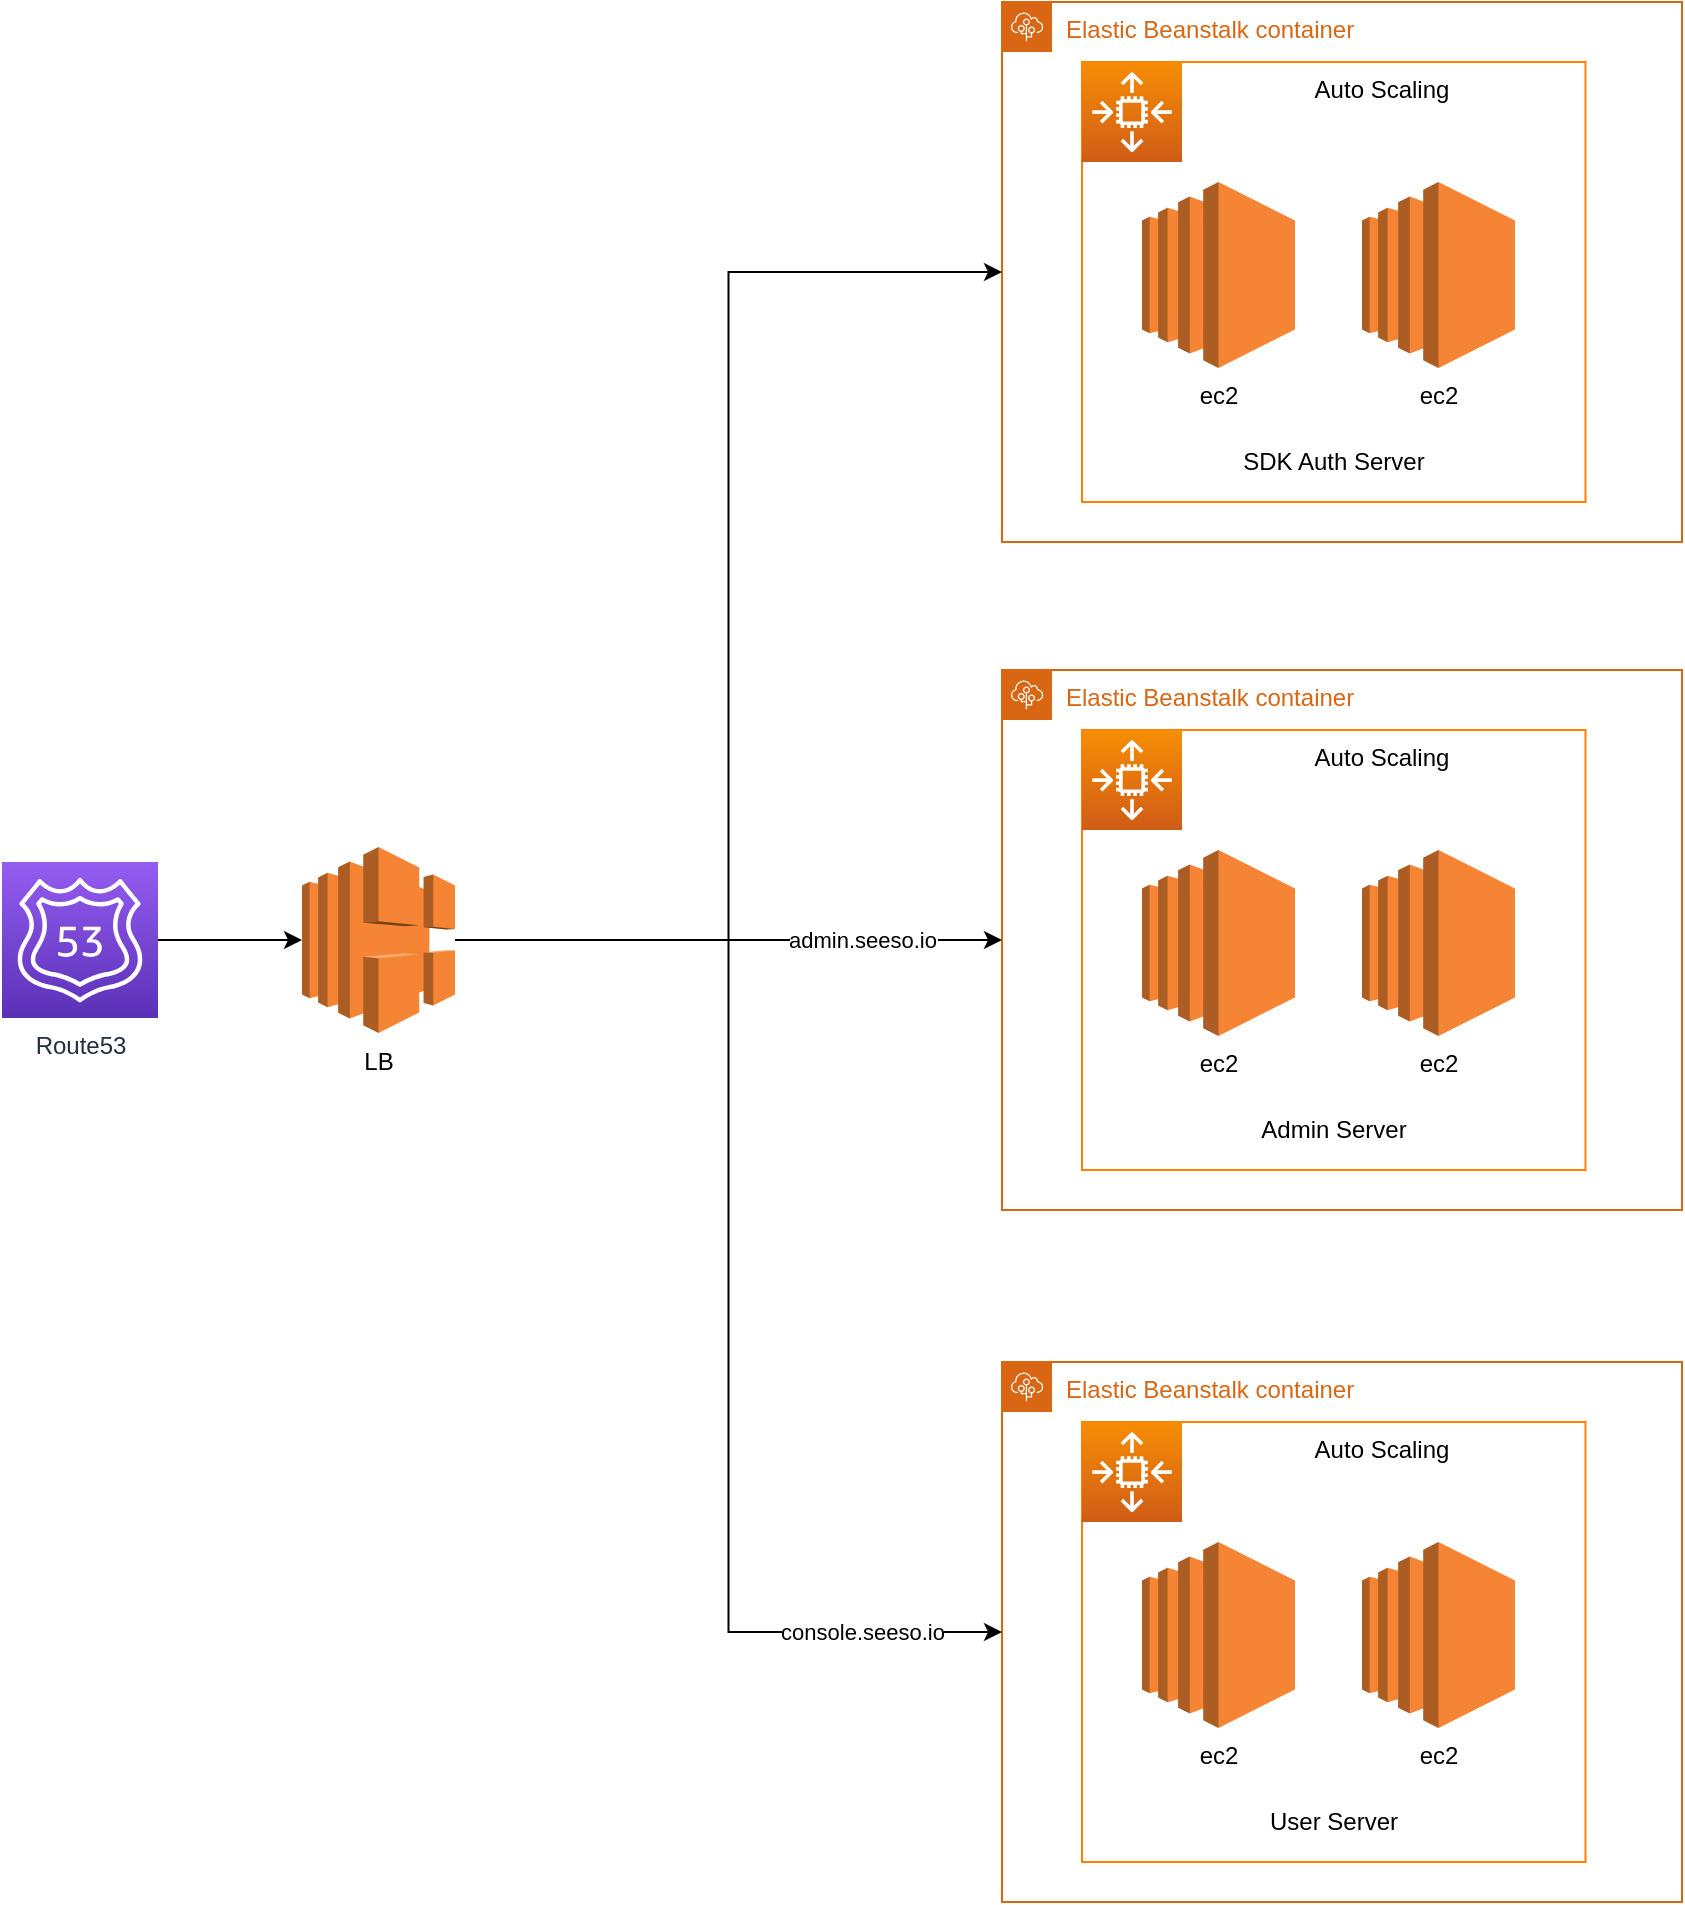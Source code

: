 <mxfile version="15.3.8" type="github">
  <diagram id="Ags1phsDS0aTwdxZoQtE" name="Page-1">
    <mxGraphModel dx="9507" dy="5333" grid="1" gridSize="10" guides="1" tooltips="1" connect="1" arrows="1" fold="1" page="1" pageScale="1" pageWidth="1600" pageHeight="1200" math="0" shadow="0">
      <root>
        <mxCell id="0" />
        <mxCell id="1" parent="0" />
        <mxCell id="wnBwBd8DrcGJJynO4ClW-9" value="Auto Scaling" style="group" vertex="1" connectable="0" parent="1">
          <mxGeometry x="580" y="90" width="300" height="240" as="geometry" />
        </mxCell>
        <mxCell id="wnBwBd8DrcGJJynO4ClW-8" value="" style="rounded=0;whiteSpace=wrap;html=1;strokeColor=#FF8000;fillColor=none;" vertex="1" parent="wnBwBd8DrcGJJynO4ClW-9">
          <mxGeometry width="251.75" height="220" as="geometry" />
        </mxCell>
        <mxCell id="wnBwBd8DrcGJJynO4ClW-5" value="" style="sketch=0;points=[[0,0,0],[0.25,0,0],[0.5,0,0],[0.75,0,0],[1,0,0],[0,1,0],[0.25,1,0],[0.5,1,0],[0.75,1,0],[1,1,0],[0,0.25,0],[0,0.5,0],[0,0.75,0],[1,0.25,0],[1,0.5,0],[1,0.75,0]];outlineConnect=0;fontColor=#232F3E;gradientColor=#F78E04;gradientDirection=north;fillColor=#D05C17;strokeColor=#ffffff;dashed=0;verticalLabelPosition=bottom;verticalAlign=top;align=center;html=1;fontSize=12;fontStyle=0;aspect=fixed;shape=mxgraph.aws4.resourceIcon;resIcon=mxgraph.aws4.auto_scaling2;" vertex="1" parent="wnBwBd8DrcGJJynO4ClW-9">
          <mxGeometry width="50" height="50" as="geometry" />
        </mxCell>
        <mxCell id="wnBwBd8DrcGJJynO4ClW-11" value="Elastic Beanstalk container" style="points=[[0,0],[0.25,0],[0.5,0],[0.75,0],[1,0],[1,0.25],[1,0.5],[1,0.75],[1,1],[0.75,1],[0.5,1],[0.25,1],[0,1],[0,0.75],[0,0.5],[0,0.25]];outlineConnect=0;gradientColor=none;html=1;whiteSpace=wrap;fontSize=12;fontStyle=0;shape=mxgraph.aws4.group;grIcon=mxgraph.aws4.group_elastic_beanstalk;strokeColor=#D86613;fillColor=none;verticalAlign=top;align=left;spacingLeft=30;fontColor=#D86613;dashed=0;" vertex="1" parent="wnBwBd8DrcGJJynO4ClW-9">
          <mxGeometry x="-40" y="-30" width="340" height="270" as="geometry" />
        </mxCell>
        <mxCell id="wnBwBd8DrcGJJynO4ClW-10" value="&lt;span&gt;SDK Auth Server&lt;/span&gt;" style="text;html=1;strokeColor=none;fillColor=none;align=center;verticalAlign=middle;whiteSpace=wrap;rounded=0;" vertex="1" parent="wnBwBd8DrcGJJynO4ClW-9">
          <mxGeometry x="70.88" y="190" width="110" height="20" as="geometry" />
        </mxCell>
        <mxCell id="wnBwBd8DrcGJJynO4ClW-4" value="ec2" style="outlineConnect=0;dashed=0;verticalLabelPosition=bottom;verticalAlign=top;align=center;html=1;shape=mxgraph.aws3.ec2;fillColor=#F58534;gradientColor=none;" vertex="1" parent="1">
          <mxGeometry x="610" y="150" width="76.5" height="93" as="geometry" />
        </mxCell>
        <mxCell id="wnBwBd8DrcGJJynO4ClW-7" value="ec2" style="outlineConnect=0;dashed=0;verticalLabelPosition=bottom;verticalAlign=top;align=center;html=1;shape=mxgraph.aws3.ec2;fillColor=#F58534;gradientColor=none;" vertex="1" parent="1">
          <mxGeometry x="720" y="150" width="76.5" height="93" as="geometry" />
        </mxCell>
        <mxCell id="wnBwBd8DrcGJJynO4ClW-29" value="" style="edgeStyle=orthogonalEdgeStyle;rounded=0;orthogonalLoop=1;jettySize=auto;html=1;" edge="1" parent="1" source="wnBwBd8DrcGJJynO4ClW-13" target="wnBwBd8DrcGJJynO4ClW-28">
          <mxGeometry relative="1" as="geometry" />
        </mxCell>
        <mxCell id="wnBwBd8DrcGJJynO4ClW-13" value="Route53" style="sketch=0;points=[[0,0,0],[0.25,0,0],[0.5,0,0],[0.75,0,0],[1,0,0],[0,1,0],[0.25,1,0],[0.5,1,0],[0.75,1,0],[1,1,0],[0,0.25,0],[0,0.5,0],[0,0.75,0],[1,0.25,0],[1,0.5,0],[1,0.75,0]];outlineConnect=0;fontColor=#232F3E;gradientColor=#945DF2;gradientDirection=north;fillColor=#5A30B5;strokeColor=#ffffff;dashed=0;verticalLabelPosition=bottom;verticalAlign=top;align=center;html=1;fontSize=12;fontStyle=0;aspect=fixed;shape=mxgraph.aws4.resourceIcon;resIcon=mxgraph.aws4.route_53;" vertex="1" parent="1">
          <mxGeometry x="40" y="490" width="78" height="78" as="geometry" />
        </mxCell>
        <mxCell id="wnBwBd8DrcGJJynO4ClW-14" value="Auto Scaling" style="group" vertex="1" connectable="0" parent="1">
          <mxGeometry x="580" y="424" width="300" height="240" as="geometry" />
        </mxCell>
        <mxCell id="wnBwBd8DrcGJJynO4ClW-15" value="" style="rounded=0;whiteSpace=wrap;html=1;strokeColor=#FF8000;fillColor=none;" vertex="1" parent="wnBwBd8DrcGJJynO4ClW-14">
          <mxGeometry width="251.75" height="220" as="geometry" />
        </mxCell>
        <mxCell id="wnBwBd8DrcGJJynO4ClW-16" value="" style="sketch=0;points=[[0,0,0],[0.25,0,0],[0.5,0,0],[0.75,0,0],[1,0,0],[0,1,0],[0.25,1,0],[0.5,1,0],[0.75,1,0],[1,1,0],[0,0.25,0],[0,0.5,0],[0,0.75,0],[1,0.25,0],[1,0.5,0],[1,0.75,0]];outlineConnect=0;fontColor=#232F3E;gradientColor=#F78E04;gradientDirection=north;fillColor=#D05C17;strokeColor=#ffffff;dashed=0;verticalLabelPosition=bottom;verticalAlign=top;align=center;html=1;fontSize=12;fontStyle=0;aspect=fixed;shape=mxgraph.aws4.resourceIcon;resIcon=mxgraph.aws4.auto_scaling2;" vertex="1" parent="wnBwBd8DrcGJJynO4ClW-14">
          <mxGeometry width="50" height="50" as="geometry" />
        </mxCell>
        <mxCell id="wnBwBd8DrcGJJynO4ClW-17" value="Elastic Beanstalk container" style="points=[[0,0],[0.25,0],[0.5,0],[0.75,0],[1,0],[1,0.25],[1,0.5],[1,0.75],[1,1],[0.75,1],[0.5,1],[0.25,1],[0,1],[0,0.75],[0,0.5],[0,0.25]];outlineConnect=0;gradientColor=none;html=1;whiteSpace=wrap;fontSize=12;fontStyle=0;shape=mxgraph.aws4.group;grIcon=mxgraph.aws4.group_elastic_beanstalk;strokeColor=#D86613;fillColor=none;verticalAlign=top;align=left;spacingLeft=30;fontColor=#D86613;dashed=0;" vertex="1" parent="wnBwBd8DrcGJJynO4ClW-14">
          <mxGeometry x="-40" y="-30" width="340" height="270" as="geometry" />
        </mxCell>
        <mxCell id="wnBwBd8DrcGJJynO4ClW-18" value="&lt;span&gt;Admin Server&lt;/span&gt;" style="text;html=1;strokeColor=none;fillColor=none;align=center;verticalAlign=middle;whiteSpace=wrap;rounded=0;" vertex="1" parent="wnBwBd8DrcGJJynO4ClW-14">
          <mxGeometry x="70.88" y="190" width="110" height="20" as="geometry" />
        </mxCell>
        <mxCell id="wnBwBd8DrcGJJynO4ClW-19" value="ec2" style="outlineConnect=0;dashed=0;verticalLabelPosition=bottom;verticalAlign=top;align=center;html=1;shape=mxgraph.aws3.ec2;fillColor=#F58534;gradientColor=none;" vertex="1" parent="1">
          <mxGeometry x="610" y="484" width="76.5" height="93" as="geometry" />
        </mxCell>
        <mxCell id="wnBwBd8DrcGJJynO4ClW-20" value="ec2" style="outlineConnect=0;dashed=0;verticalLabelPosition=bottom;verticalAlign=top;align=center;html=1;shape=mxgraph.aws3.ec2;fillColor=#F58534;gradientColor=none;" vertex="1" parent="1">
          <mxGeometry x="720" y="484" width="76.5" height="93" as="geometry" />
        </mxCell>
        <mxCell id="wnBwBd8DrcGJJynO4ClW-21" value="Auto Scaling" style="group" vertex="1" connectable="0" parent="1">
          <mxGeometry x="580" y="770" width="300" height="240" as="geometry" />
        </mxCell>
        <mxCell id="wnBwBd8DrcGJJynO4ClW-22" value="" style="rounded=0;whiteSpace=wrap;html=1;strokeColor=#FF8000;fillColor=none;" vertex="1" parent="wnBwBd8DrcGJJynO4ClW-21">
          <mxGeometry width="251.75" height="220" as="geometry" />
        </mxCell>
        <mxCell id="wnBwBd8DrcGJJynO4ClW-23" value="" style="sketch=0;points=[[0,0,0],[0.25,0,0],[0.5,0,0],[0.75,0,0],[1,0,0],[0,1,0],[0.25,1,0],[0.5,1,0],[0.75,1,0],[1,1,0],[0,0.25,0],[0,0.5,0],[0,0.75,0],[1,0.25,0],[1,0.5,0],[1,0.75,0]];outlineConnect=0;fontColor=#232F3E;gradientColor=#F78E04;gradientDirection=north;fillColor=#D05C17;strokeColor=#ffffff;dashed=0;verticalLabelPosition=bottom;verticalAlign=top;align=center;html=1;fontSize=12;fontStyle=0;aspect=fixed;shape=mxgraph.aws4.resourceIcon;resIcon=mxgraph.aws4.auto_scaling2;" vertex="1" parent="wnBwBd8DrcGJJynO4ClW-21">
          <mxGeometry width="50" height="50" as="geometry" />
        </mxCell>
        <mxCell id="wnBwBd8DrcGJJynO4ClW-24" value="Elastic Beanstalk container" style="points=[[0,0],[0.25,0],[0.5,0],[0.75,0],[1,0],[1,0.25],[1,0.5],[1,0.75],[1,1],[0.75,1],[0.5,1],[0.25,1],[0,1],[0,0.75],[0,0.5],[0,0.25]];outlineConnect=0;gradientColor=none;html=1;whiteSpace=wrap;fontSize=12;fontStyle=0;shape=mxgraph.aws4.group;grIcon=mxgraph.aws4.group_elastic_beanstalk;strokeColor=#D86613;fillColor=none;verticalAlign=top;align=left;spacingLeft=30;fontColor=#D86613;dashed=0;" vertex="1" parent="wnBwBd8DrcGJJynO4ClW-21">
          <mxGeometry x="-40" y="-30" width="340" height="270" as="geometry" />
        </mxCell>
        <mxCell id="wnBwBd8DrcGJJynO4ClW-25" value="&lt;span&gt;User Server&lt;/span&gt;" style="text;html=1;strokeColor=none;fillColor=none;align=center;verticalAlign=middle;whiteSpace=wrap;rounded=0;" vertex="1" parent="wnBwBd8DrcGJJynO4ClW-21">
          <mxGeometry x="70.88" y="190" width="110" height="20" as="geometry" />
        </mxCell>
        <mxCell id="wnBwBd8DrcGJJynO4ClW-26" value="ec2" style="outlineConnect=0;dashed=0;verticalLabelPosition=bottom;verticalAlign=top;align=center;html=1;shape=mxgraph.aws3.ec2;fillColor=#F58534;gradientColor=none;" vertex="1" parent="1">
          <mxGeometry x="610" y="830" width="76.5" height="93" as="geometry" />
        </mxCell>
        <mxCell id="wnBwBd8DrcGJJynO4ClW-27" value="ec2" style="outlineConnect=0;dashed=0;verticalLabelPosition=bottom;verticalAlign=top;align=center;html=1;shape=mxgraph.aws3.ec2;fillColor=#F58534;gradientColor=none;" vertex="1" parent="1">
          <mxGeometry x="720" y="830" width="76.5" height="93" as="geometry" />
        </mxCell>
        <mxCell id="wnBwBd8DrcGJJynO4ClW-30" style="edgeStyle=orthogonalEdgeStyle;rounded=0;orthogonalLoop=1;jettySize=auto;html=1;entryX=0;entryY=0.5;entryDx=0;entryDy=0;" edge="1" parent="1" source="wnBwBd8DrcGJJynO4ClW-28" target="wnBwBd8DrcGJJynO4ClW-11">
          <mxGeometry relative="1" as="geometry" />
        </mxCell>
        <mxCell id="wnBwBd8DrcGJJynO4ClW-31" value="admin.seeso.io" style="edgeStyle=orthogonalEdgeStyle;rounded=0;orthogonalLoop=1;jettySize=auto;html=1;" edge="1" parent="1" source="wnBwBd8DrcGJJynO4ClW-28" target="wnBwBd8DrcGJJynO4ClW-17">
          <mxGeometry x="0.488" relative="1" as="geometry">
            <mxPoint as="offset" />
          </mxGeometry>
        </mxCell>
        <mxCell id="wnBwBd8DrcGJJynO4ClW-32" value="console.seeso.io" style="edgeStyle=orthogonalEdgeStyle;rounded=0;orthogonalLoop=1;jettySize=auto;html=1;entryX=0;entryY=0.5;entryDx=0;entryDy=0;" edge="1" parent="1" source="wnBwBd8DrcGJJynO4ClW-28" target="wnBwBd8DrcGJJynO4ClW-24">
          <mxGeometry x="0.774" relative="1" as="geometry">
            <mxPoint as="offset" />
          </mxGeometry>
        </mxCell>
        <mxCell id="wnBwBd8DrcGJJynO4ClW-28" value="LB" style="outlineConnect=0;dashed=0;verticalLabelPosition=bottom;verticalAlign=top;align=center;html=1;shape=mxgraph.aws3.elastic_load_balancing;fillColor=#F58534;gradientColor=none;strokeColor=#FF8000;" vertex="1" parent="1">
          <mxGeometry x="190" y="482.5" width="76.5" height="93" as="geometry" />
        </mxCell>
      </root>
    </mxGraphModel>
  </diagram>
</mxfile>
